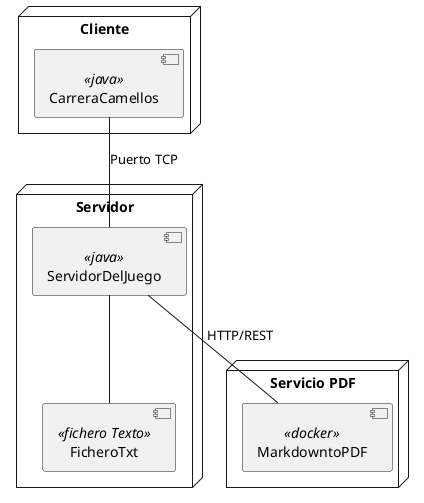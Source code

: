 @startuml

node "Cliente" {
  component CarreraCamellos <<java>>
}

node "Servidor" {
  component ServidorDelJuego <<java>>
  component FicheroTxt <<fichero Texto>>

}

node "Servicio PDF" {
    ' docker es quien genera los pdfs
  component MarkdowntoPDF <<docker>>
 
}

CarreraCamellos -- ServidorDelJuego : Puerto TCP
ServidorDelJuego -- MarkdowntoPDF : HTTP/REST
ServidorDelJuego -- FicheroTxt
@enduml
